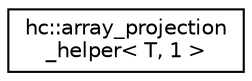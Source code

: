 digraph "Graphical Class Hierarchy"
{
  edge [fontname="Helvetica",fontsize="10",labelfontname="Helvetica",labelfontsize="10"];
  node [fontname="Helvetica",fontsize="10",shape=record];
  rankdir="LR";
  Node1 [label="hc::array_projection\l_helper\< T, 1 \>",height=0.2,width=0.4,color="black", fillcolor="white", style="filled",URL="$structhc_1_1array__projection__helper_3_01T_00_011_01_4.html"];
}
